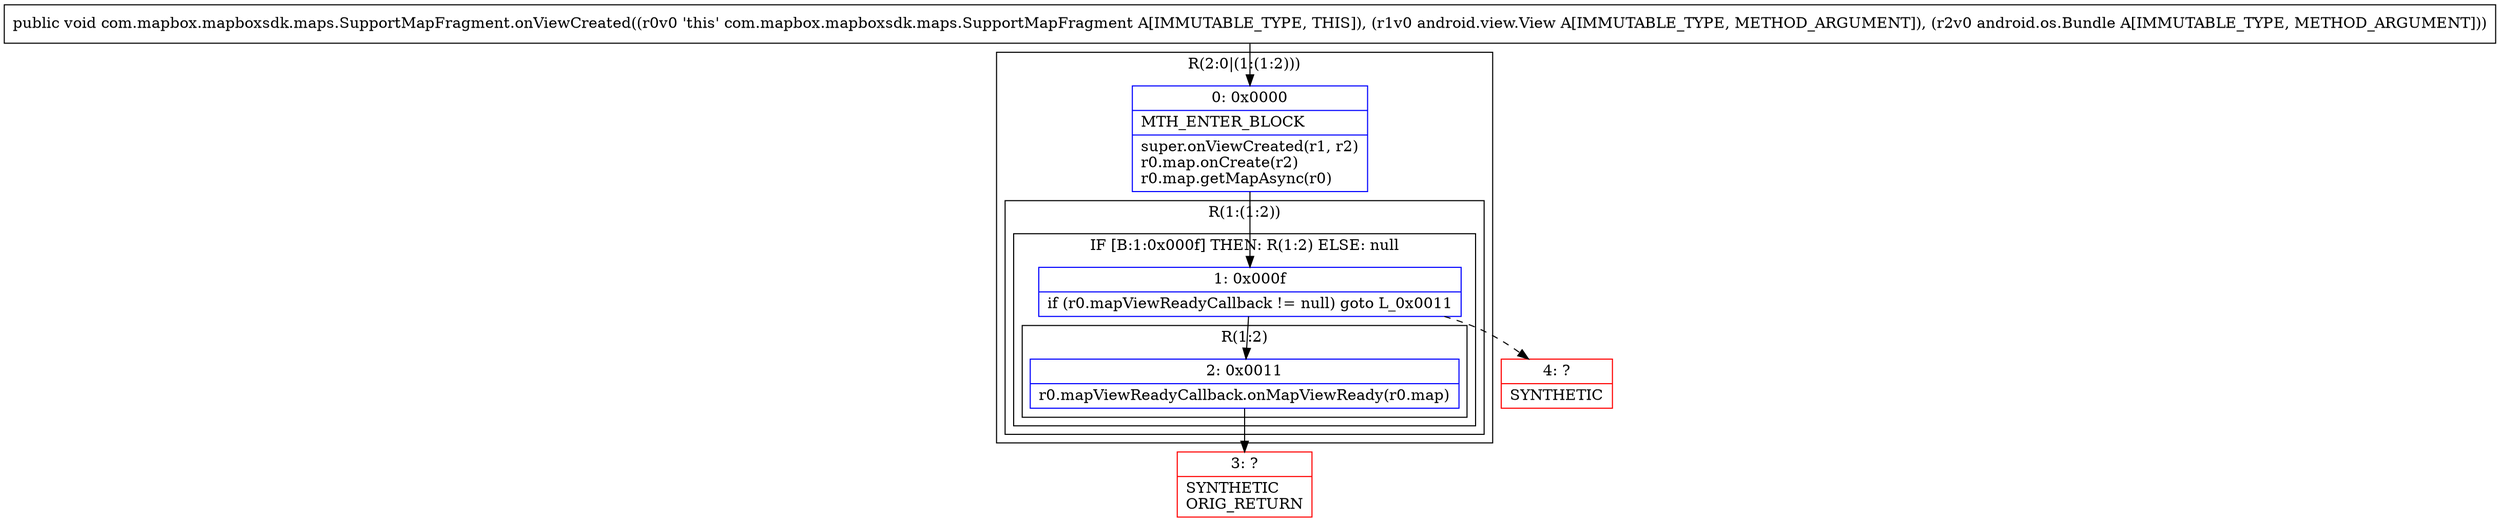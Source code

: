 digraph "CFG forcom.mapbox.mapboxsdk.maps.SupportMapFragment.onViewCreated(Landroid\/view\/View;Landroid\/os\/Bundle;)V" {
subgraph cluster_Region_816826401 {
label = "R(2:0|(1:(1:2)))";
node [shape=record,color=blue];
Node_0 [shape=record,label="{0\:\ 0x0000|MTH_ENTER_BLOCK\l|super.onViewCreated(r1, r2)\lr0.map.onCreate(r2)\lr0.map.getMapAsync(r0)\l}"];
subgraph cluster_Region_1609107605 {
label = "R(1:(1:2))";
node [shape=record,color=blue];
subgraph cluster_IfRegion_1810742127 {
label = "IF [B:1:0x000f] THEN: R(1:2) ELSE: null";
node [shape=record,color=blue];
Node_1 [shape=record,label="{1\:\ 0x000f|if (r0.mapViewReadyCallback != null) goto L_0x0011\l}"];
subgraph cluster_Region_1186202012 {
label = "R(1:2)";
node [shape=record,color=blue];
Node_2 [shape=record,label="{2\:\ 0x0011|r0.mapViewReadyCallback.onMapViewReady(r0.map)\l}"];
}
}
}
}
Node_3 [shape=record,color=red,label="{3\:\ ?|SYNTHETIC\lORIG_RETURN\l}"];
Node_4 [shape=record,color=red,label="{4\:\ ?|SYNTHETIC\l}"];
MethodNode[shape=record,label="{public void com.mapbox.mapboxsdk.maps.SupportMapFragment.onViewCreated((r0v0 'this' com.mapbox.mapboxsdk.maps.SupportMapFragment A[IMMUTABLE_TYPE, THIS]), (r1v0 android.view.View A[IMMUTABLE_TYPE, METHOD_ARGUMENT]), (r2v0 android.os.Bundle A[IMMUTABLE_TYPE, METHOD_ARGUMENT])) }"];
MethodNode -> Node_0;
Node_0 -> Node_1;
Node_1 -> Node_2;
Node_1 -> Node_4[style=dashed];
Node_2 -> Node_3;
}

